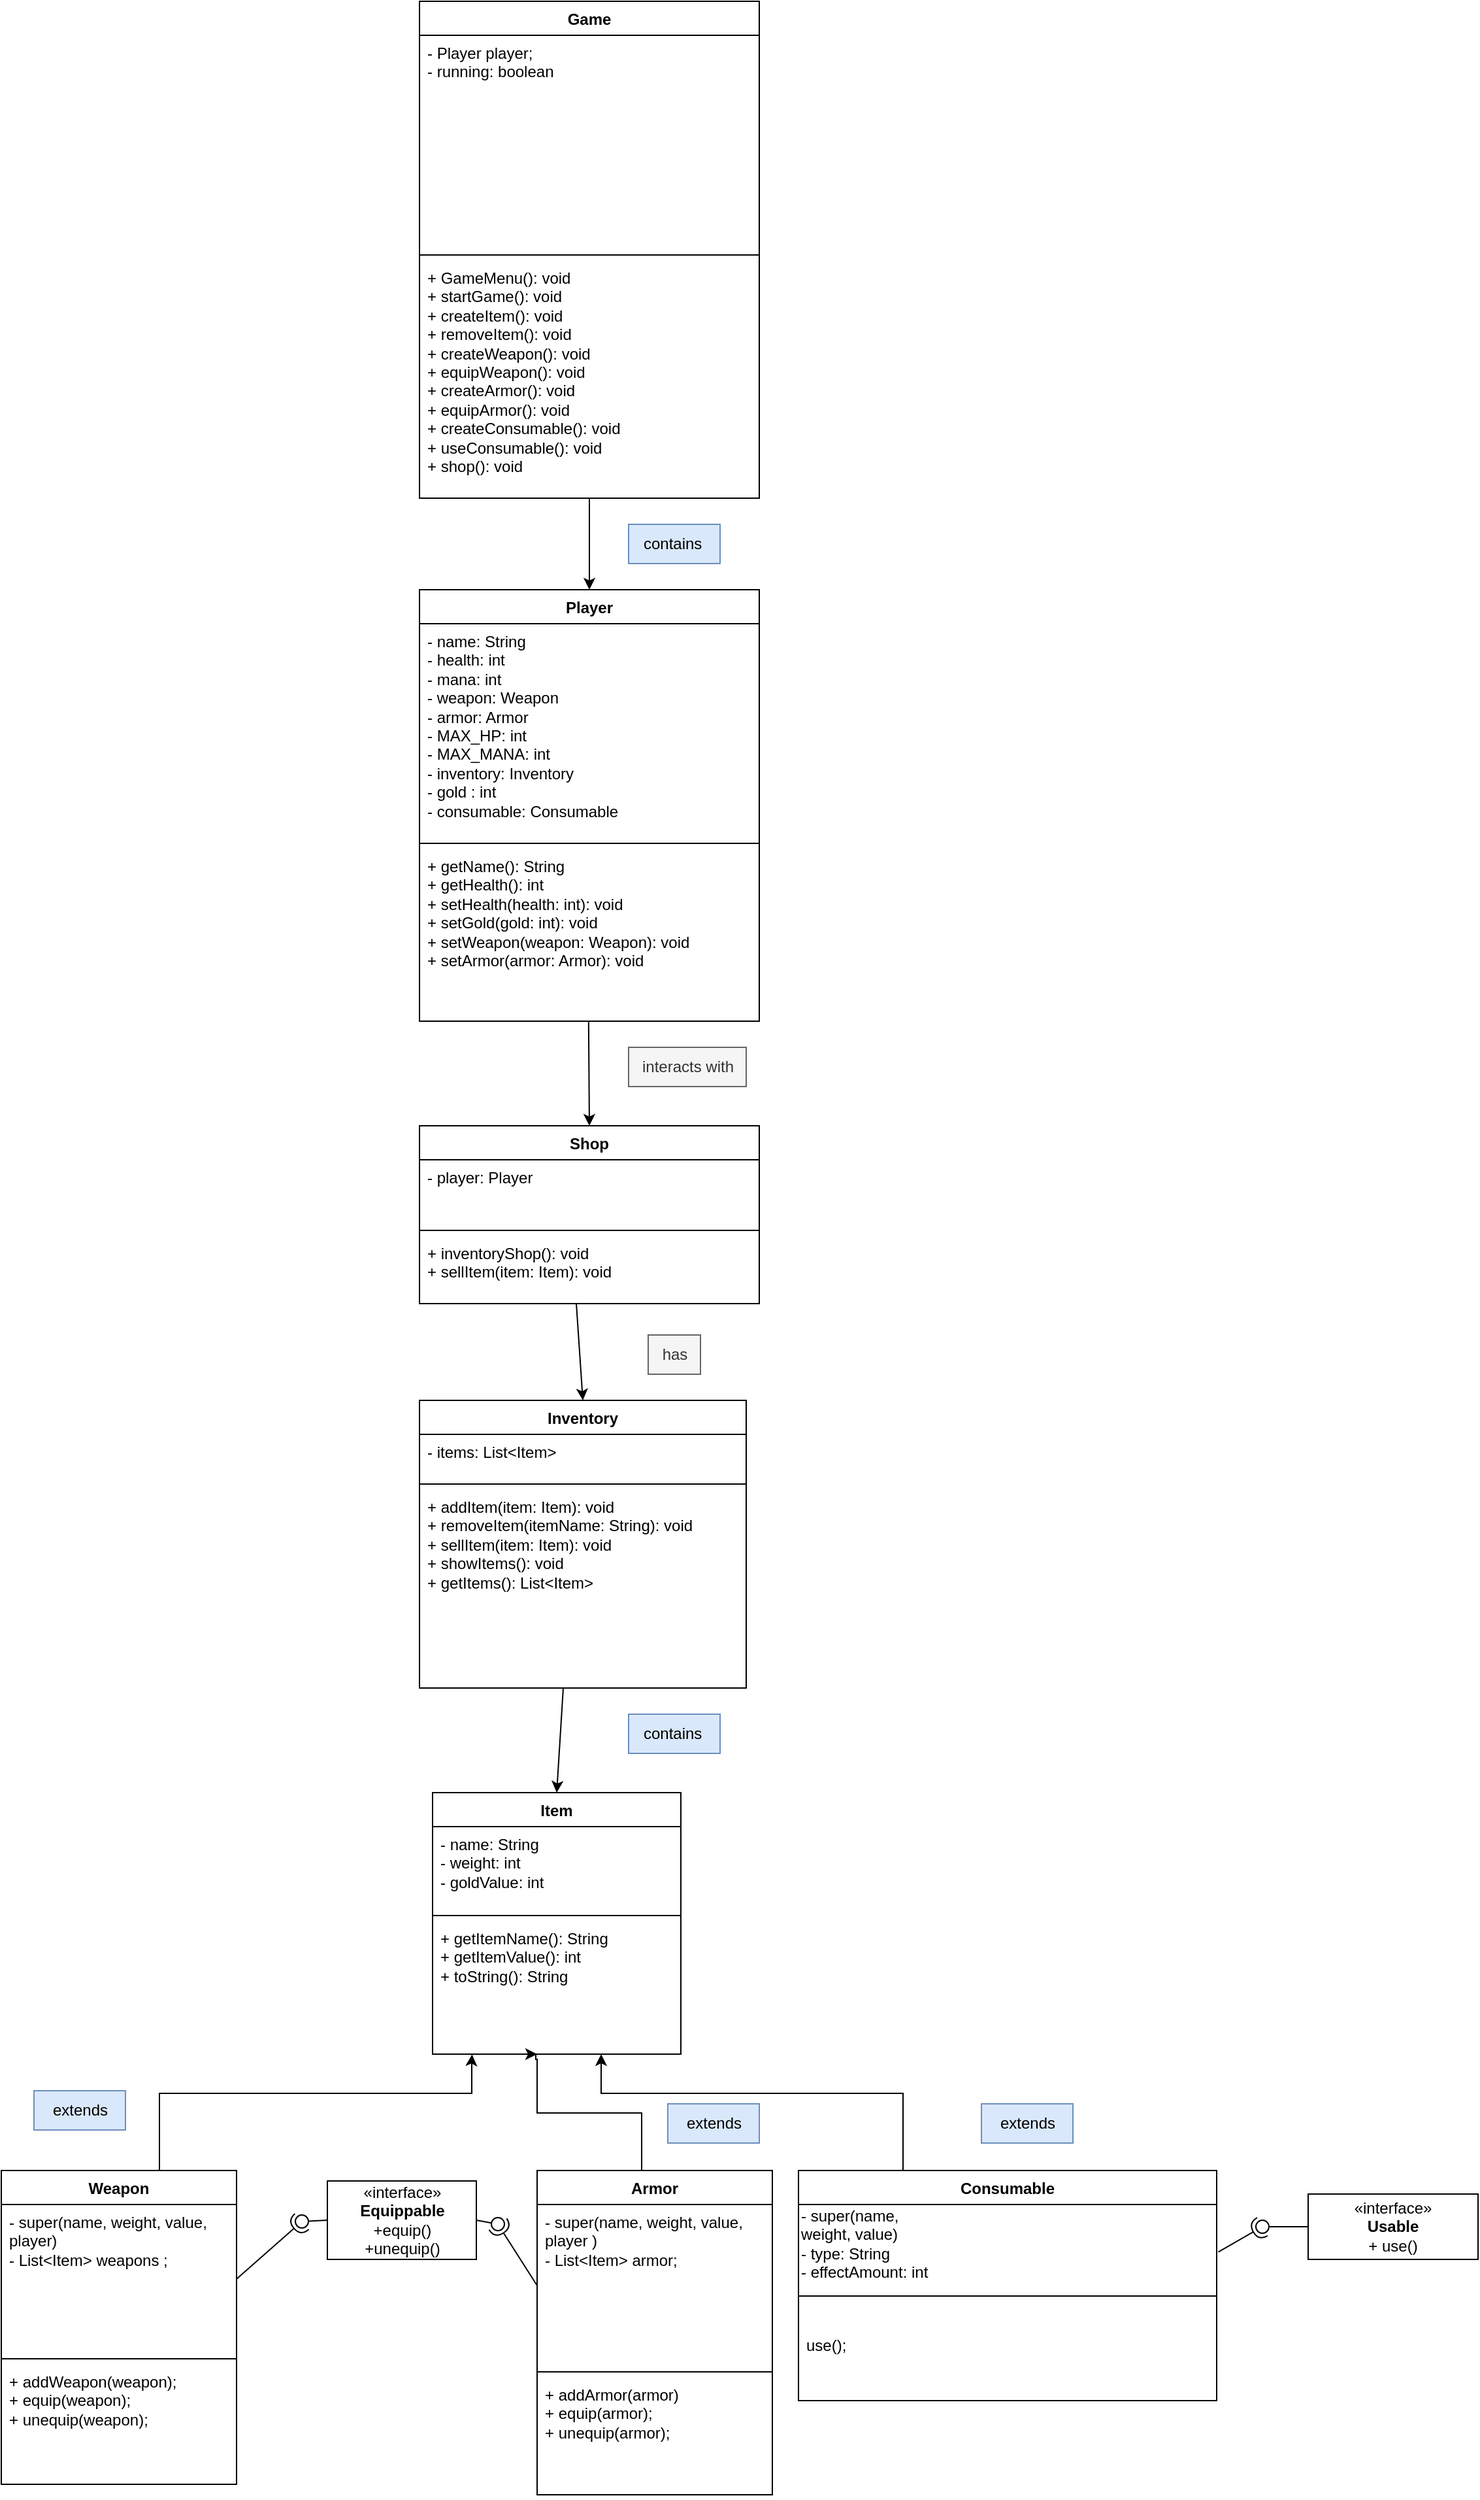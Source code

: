 <mxfile version="24.7.17">
  <diagram id="C5RBs43oDa-KdzZeNtuy" name="Page-1">
    <mxGraphModel dx="711" dy="2369" grid="1" gridSize="10" guides="1" tooltips="1" connect="1" arrows="1" fold="1" page="1" pageScale="1" pageWidth="827" pageHeight="1169" math="0" shadow="0">
      <root>
        <mxCell id="WIyWlLk6GJQsqaUBKTNV-0" />
        <mxCell id="WIyWlLk6GJQsqaUBKTNV-1" parent="WIyWlLk6GJQsqaUBKTNV-0" />
        <mxCell id="xsOswrhXE7gqBYXkBlJc-1" value="Inventory" style="swimlane;fontStyle=1;align=center;verticalAlign=top;childLayout=stackLayout;horizontal=1;startSize=26;horizontalStack=0;resizeParent=1;resizeParentMax=0;resizeLast=0;collapsible=1;marginBottom=0;whiteSpace=wrap;html=1;" parent="WIyWlLk6GJQsqaUBKTNV-1" vertex="1">
          <mxGeometry x="370" y="-90" width="250" height="220" as="geometry" />
        </mxCell>
        <mxCell id="xsOswrhXE7gqBYXkBlJc-2" value="- items: List&amp;lt;Item&amp;gt;" style="text;strokeColor=none;fillColor=none;align=left;verticalAlign=top;spacingLeft=4;spacingRight=4;overflow=hidden;rotatable=0;points=[[0,0.5],[1,0.5]];portConstraint=eastwest;whiteSpace=wrap;html=1;" parent="xsOswrhXE7gqBYXkBlJc-1" vertex="1">
          <mxGeometry y="26" width="250" height="34" as="geometry" />
        </mxCell>
        <mxCell id="xsOswrhXE7gqBYXkBlJc-3" value="" style="line;strokeWidth=1;fillColor=none;align=left;verticalAlign=middle;spacingTop=-1;spacingLeft=3;spacingRight=3;rotatable=0;labelPosition=right;points=[];portConstraint=eastwest;strokeColor=inherit;" parent="xsOswrhXE7gqBYXkBlJc-1" vertex="1">
          <mxGeometry y="60" width="250" height="8" as="geometry" />
        </mxCell>
        <mxCell id="xsOswrhXE7gqBYXkBlJc-4" value="+ addItem(item: Item): void&lt;div&gt;+ removeItem(itemName: String): void&lt;/div&gt;&lt;div&gt;+ sellItem(item: Item): void&lt;/div&gt;&lt;div&gt;+ showItems(): void&lt;/div&gt;&lt;div&gt;+ getItems(): List&amp;lt;Item&amp;gt;&lt;/div&gt;" style="text;strokeColor=none;fillColor=none;align=left;verticalAlign=top;spacingLeft=4;spacingRight=4;overflow=hidden;rotatable=0;points=[[0,0.5],[1,0.5]];portConstraint=eastwest;whiteSpace=wrap;html=1;" parent="xsOswrhXE7gqBYXkBlJc-1" vertex="1">
          <mxGeometry y="68" width="250" height="152" as="geometry" />
        </mxCell>
        <mxCell id="xsOswrhXE7gqBYXkBlJc-5" value="Item" style="swimlane;fontStyle=1;align=center;verticalAlign=top;childLayout=stackLayout;horizontal=1;startSize=26;horizontalStack=0;resizeParent=1;resizeParentMax=0;resizeLast=0;collapsible=1;marginBottom=0;whiteSpace=wrap;html=1;" parent="WIyWlLk6GJQsqaUBKTNV-1" vertex="1">
          <mxGeometry x="380" y="210" width="190" height="200" as="geometry" />
        </mxCell>
        <mxCell id="xsOswrhXE7gqBYXkBlJc-6" value="- name: String&lt;div&gt;- weight: int&lt;/div&gt;&lt;div&gt;- goldValue: int&lt;/div&gt;" style="text;strokeColor=none;fillColor=none;align=left;verticalAlign=top;spacingLeft=4;spacingRight=4;overflow=hidden;rotatable=0;points=[[0,0.5],[1,0.5]];portConstraint=eastwest;whiteSpace=wrap;html=1;" parent="xsOswrhXE7gqBYXkBlJc-5" vertex="1">
          <mxGeometry y="26" width="190" height="64" as="geometry" />
        </mxCell>
        <mxCell id="xsOswrhXE7gqBYXkBlJc-7" value="" style="line;strokeWidth=1;fillColor=none;align=left;verticalAlign=middle;spacingTop=-1;spacingLeft=3;spacingRight=3;rotatable=0;labelPosition=right;points=[];portConstraint=eastwest;strokeColor=inherit;" parent="xsOswrhXE7gqBYXkBlJc-5" vertex="1">
          <mxGeometry y="90" width="190" height="8" as="geometry" />
        </mxCell>
        <mxCell id="xsOswrhXE7gqBYXkBlJc-8" value="+ getItemName(): String&lt;div&gt;+ getItemValue(): int&lt;/div&gt;&lt;div&gt;+ toString(): String&amp;nbsp;&lt;/div&gt;" style="text;strokeColor=none;fillColor=none;align=left;verticalAlign=top;spacingLeft=4;spacingRight=4;overflow=hidden;rotatable=0;points=[[0,0.5],[1,0.5]];portConstraint=eastwest;whiteSpace=wrap;html=1;" parent="xsOswrhXE7gqBYXkBlJc-5" vertex="1">
          <mxGeometry y="98" width="190" height="102" as="geometry" />
        </mxCell>
        <mxCell id="xsOswrhXE7gqBYXkBlJc-9" value="Armor" style="swimlane;fontStyle=1;align=center;verticalAlign=top;childLayout=stackLayout;horizontal=1;startSize=26;horizontalStack=0;resizeParent=1;resizeParentMax=0;resizeLast=0;collapsible=1;marginBottom=0;whiteSpace=wrap;html=1;" parent="WIyWlLk6GJQsqaUBKTNV-1" vertex="1">
          <mxGeometry x="460" y="499" width="180" height="248" as="geometry" />
        </mxCell>
        <mxCell id="xsOswrhXE7gqBYXkBlJc-10" value="&lt;div&gt;- super(name, weight, value, player )&lt;br&gt;&lt;/div&gt;&lt;div&gt;- List&amp;lt;Item&amp;gt; armor;&lt;/div&gt;" style="text;strokeColor=none;fillColor=none;align=left;verticalAlign=top;spacingLeft=4;spacingRight=4;overflow=hidden;rotatable=0;points=[[0,0.5],[1,0.5]];portConstraint=eastwest;whiteSpace=wrap;html=1;" parent="xsOswrhXE7gqBYXkBlJc-9" vertex="1">
          <mxGeometry y="26" width="180" height="124" as="geometry" />
        </mxCell>
        <mxCell id="xsOswrhXE7gqBYXkBlJc-11" value="" style="line;strokeWidth=1;fillColor=none;align=left;verticalAlign=middle;spacingTop=-1;spacingLeft=3;spacingRight=3;rotatable=0;labelPosition=right;points=[];portConstraint=eastwest;strokeColor=inherit;" parent="xsOswrhXE7gqBYXkBlJc-9" vertex="1">
          <mxGeometry y="150" width="180" height="8" as="geometry" />
        </mxCell>
        <mxCell id="xsOswrhXE7gqBYXkBlJc-12" value="&lt;div&gt;+ addArmor(armor)&lt;/div&gt;&lt;div&gt;+ equip(armor);&lt;/div&gt;&lt;div&gt;+ unequip(armor);&lt;/div&gt;" style="text;strokeColor=none;fillColor=none;align=left;verticalAlign=top;spacingLeft=4;spacingRight=4;overflow=hidden;rotatable=0;points=[[0,0.5],[1,0.5]];portConstraint=eastwest;whiteSpace=wrap;html=1;" parent="xsOswrhXE7gqBYXkBlJc-9" vertex="1">
          <mxGeometry y="158" width="180" height="90" as="geometry" />
        </mxCell>
        <mxCell id="xsOswrhXE7gqBYXkBlJc-13" value="Consumable" style="swimlane;fontStyle=1;align=center;verticalAlign=top;childLayout=stackLayout;horizontal=1;startSize=26;horizontalStack=0;resizeParent=1;resizeParentMax=0;resizeLast=0;collapsible=1;marginBottom=0;whiteSpace=wrap;html=1;" parent="WIyWlLk6GJQsqaUBKTNV-1" vertex="1">
          <mxGeometry x="660" y="499" width="320" height="176" as="geometry" />
        </mxCell>
        <mxCell id="xsOswrhXE7gqBYXkBlJc-14" value="&lt;div&gt;-&amp;nbsp;&lt;span style=&quot;text-wrap: wrap; background-color: initial;&quot;&gt;super(name, weight, value)&lt;/span&gt;&lt;/div&gt;&lt;div&gt;- type: String&lt;/div&gt;&lt;div&gt;- effectAmount: int&lt;/div&gt;" style="text;html=1;align=left;verticalAlign=middle;resizable=0;points=[];autosize=1;strokeColor=none;fillColor=none;" parent="xsOswrhXE7gqBYXkBlJc-13" vertex="1">
          <mxGeometry y="26" width="320" height="60" as="geometry" />
        </mxCell>
        <mxCell id="xsOswrhXE7gqBYXkBlJc-15" value="" style="line;strokeWidth=1;fillColor=none;align=left;verticalAlign=middle;spacingTop=-1;spacingLeft=3;spacingRight=3;rotatable=0;labelPosition=right;points=[];portConstraint=eastwest;strokeColor=inherit;" parent="xsOswrhXE7gqBYXkBlJc-13" vertex="1">
          <mxGeometry y="86" width="320" height="20" as="geometry" />
        </mxCell>
        <mxCell id="xsOswrhXE7gqBYXkBlJc-16" value="&lt;div&gt;&lt;br&gt;&lt;/div&gt;use();" style="text;strokeColor=none;fillColor=none;align=left;verticalAlign=top;spacingLeft=4;spacingRight=4;overflow=hidden;rotatable=0;points=[[0,0.5],[1,0.5]];portConstraint=eastwest;whiteSpace=wrap;html=1;" parent="xsOswrhXE7gqBYXkBlJc-13" vertex="1">
          <mxGeometry y="106" width="320" height="70" as="geometry" />
        </mxCell>
        <mxCell id="xsOswrhXE7gqBYXkBlJc-17" value="«interface»&lt;br&gt;&lt;b&gt;Equippable&lt;/b&gt;&lt;div&gt;+equip()&lt;/div&gt;&lt;div&gt;+unequip()&lt;/div&gt;" style="html=1;whiteSpace=wrap;" parent="WIyWlLk6GJQsqaUBKTNV-1" vertex="1">
          <mxGeometry x="299.5" y="507" width="114" height="60" as="geometry" />
        </mxCell>
        <mxCell id="xsOswrhXE7gqBYXkBlJc-18" value="«interface»&lt;br&gt;&lt;div&gt;&lt;b&gt;Usable&lt;br&gt;&lt;/b&gt;&lt;/div&gt;&lt;div&gt;+ use()&lt;/div&gt;" style="html=1;whiteSpace=wrap;" parent="WIyWlLk6GJQsqaUBKTNV-1" vertex="1">
          <mxGeometry x="1050" y="517" width="130" height="50" as="geometry" />
        </mxCell>
        <mxCell id="xsOswrhXE7gqBYXkBlJc-19" style="edgeStyle=orthogonalEdgeStyle;rounded=0;orthogonalLoop=1;jettySize=auto;html=1;entryX=0.159;entryY=1.002;entryDx=0;entryDy=0;entryPerimeter=0;" parent="WIyWlLk6GJQsqaUBKTNV-1" target="xsOswrhXE7gqBYXkBlJc-8" edge="1">
          <mxGeometry relative="1" as="geometry">
            <mxPoint x="170" y="499" as="sourcePoint" />
            <Array as="points">
              <mxPoint x="171" y="499" />
              <mxPoint x="171" y="440" />
              <mxPoint x="410" y="440" />
              <mxPoint x="410" y="414" />
            </Array>
          </mxGeometry>
        </mxCell>
        <mxCell id="xsOswrhXE7gqBYXkBlJc-20" style="edgeStyle=orthogonalEdgeStyle;rounded=0;orthogonalLoop=1;jettySize=auto;html=1;" parent="WIyWlLk6GJQsqaUBKTNV-1" source="xsOswrhXE7gqBYXkBlJc-9" edge="1">
          <mxGeometry relative="1" as="geometry">
            <Array as="points">
              <mxPoint x="540" y="455" />
              <mxPoint x="460" y="455" />
              <mxPoint x="460" y="414" />
              <mxPoint x="459" y="414" />
            </Array>
            <mxPoint x="460" y="410" as="targetPoint" />
          </mxGeometry>
        </mxCell>
        <mxCell id="xsOswrhXE7gqBYXkBlJc-21" style="edgeStyle=orthogonalEdgeStyle;rounded=0;orthogonalLoop=1;jettySize=auto;html=1;" parent="WIyWlLk6GJQsqaUBKTNV-1" source="xsOswrhXE7gqBYXkBlJc-13" target="xsOswrhXE7gqBYXkBlJc-8" edge="1">
          <mxGeometry relative="1" as="geometry">
            <Array as="points">
              <mxPoint x="740" y="440" />
              <mxPoint x="509" y="440" />
            </Array>
          </mxGeometry>
        </mxCell>
        <mxCell id="xsOswrhXE7gqBYXkBlJc-23" value="" style="rounded=0;orthogonalLoop=1;jettySize=auto;html=1;endArrow=halfCircle;endFill=0;endSize=6;strokeWidth=1;sketch=0;exitX=1.004;exitY=0.605;exitDx=0;exitDy=0;entryX=0.129;entryY=0.643;entryDx=0;entryDy=0;entryPerimeter=0;exitPerimeter=0;" parent="WIyWlLk6GJQsqaUBKTNV-1" target="xsOswrhXE7gqBYXkBlJc-25" edge="1" source="xsOswrhXE7gqBYXkBlJc-14">
          <mxGeometry relative="1" as="geometry">
            <mxPoint x="820" y="552" as="sourcePoint" />
            <mxPoint x="770" y="250" as="targetPoint" />
            <Array as="points" />
          </mxGeometry>
        </mxCell>
        <mxCell id="xsOswrhXE7gqBYXkBlJc-24" value="" style="rounded=0;orthogonalLoop=1;jettySize=auto;html=1;endArrow=oval;endFill=0;sketch=0;sourcePerimeterSpacing=0;targetPerimeterSpacing=0;endSize=10;exitX=0;exitY=0.5;exitDx=0;exitDy=0;entryX=0.67;entryY=0.848;entryDx=0;entryDy=0;entryPerimeter=0;" parent="WIyWlLk6GJQsqaUBKTNV-1" source="xsOswrhXE7gqBYXkBlJc-18" target="xsOswrhXE7gqBYXkBlJc-25" edge="1">
          <mxGeometry relative="1" as="geometry">
            <mxPoint x="760" y="384" as="sourcePoint" />
            <mxPoint x="780" y="384" as="targetPoint" />
          </mxGeometry>
        </mxCell>
        <mxCell id="xsOswrhXE7gqBYXkBlJc-25" value="" style="ellipse;whiteSpace=wrap;html=1;align=center;aspect=fixed;fillColor=none;strokeColor=none;resizable=0;perimeter=centerPerimeter;rotatable=0;allowArrows=0;points=[];outlineConnect=1;" parent="WIyWlLk6GJQsqaUBKTNV-1" vertex="1">
          <mxGeometry x="1010" y="537" width="10" height="10" as="geometry" />
        </mxCell>
        <mxCell id="xsOswrhXE7gqBYXkBlJc-26" value="" style="rounded=0;orthogonalLoop=1;jettySize=auto;html=1;endArrow=halfCircle;endFill=0;endSize=6;strokeWidth=1;sketch=0;exitX=0;exitY=0.5;exitDx=0;exitDy=0;" parent="WIyWlLk6GJQsqaUBKTNV-1" source="xsOswrhXE7gqBYXkBlJc-10" edge="1">
          <mxGeometry relative="1" as="geometry">
            <mxPoint x="434" y="635" as="sourcePoint" />
            <mxPoint x="430" y="540" as="targetPoint" />
          </mxGeometry>
        </mxCell>
        <mxCell id="xsOswrhXE7gqBYXkBlJc-27" value="" style="rounded=0;orthogonalLoop=1;jettySize=auto;html=1;endArrow=oval;endFill=0;sketch=0;sourcePerimeterSpacing=0;targetPerimeterSpacing=0;endSize=10;exitX=1;exitY=0.5;exitDx=0;exitDy=0;" parent="WIyWlLk6GJQsqaUBKTNV-1" source="xsOswrhXE7gqBYXkBlJc-17" edge="1">
          <mxGeometry relative="1" as="geometry">
            <mxPoint x="394" y="635" as="sourcePoint" />
            <mxPoint x="430" y="540" as="targetPoint" />
          </mxGeometry>
        </mxCell>
        <mxCell id="xsOswrhXE7gqBYXkBlJc-28" value="" style="ellipse;whiteSpace=wrap;html=1;align=center;aspect=fixed;fillColor=none;strokeColor=none;resizable=0;perimeter=centerPerimeter;rotatable=0;allowArrows=0;points=[];outlineConnect=1;" parent="WIyWlLk6GJQsqaUBKTNV-1" vertex="1">
          <mxGeometry x="409" y="630" width="10" height="10" as="geometry" />
        </mxCell>
        <mxCell id="xsOswrhXE7gqBYXkBlJc-29" value="" style="rounded=0;orthogonalLoop=1;jettySize=auto;html=1;endArrow=halfCircle;endFill=0;endSize=6;strokeWidth=1;sketch=0;exitX=1;exitY=0.5;exitDx=0;exitDy=0;" parent="WIyWlLk6GJQsqaUBKTNV-1" source="xsOswrhXE7gqBYXkBlJc-41" edge="1">
          <mxGeometry relative="1" as="geometry">
            <mxPoint x="250.8" y="540.616" as="sourcePoint" />
            <mxPoint x="280" y="538" as="targetPoint" />
          </mxGeometry>
        </mxCell>
        <mxCell id="xsOswrhXE7gqBYXkBlJc-30" value="" style="rounded=0;orthogonalLoop=1;jettySize=auto;html=1;endArrow=oval;endFill=0;sketch=0;sourcePerimeterSpacing=0;targetPerimeterSpacing=0;endSize=10;exitX=0;exitY=0.5;exitDx=0;exitDy=0;" parent="WIyWlLk6GJQsqaUBKTNV-1" source="xsOswrhXE7gqBYXkBlJc-17" edge="1">
          <mxGeometry relative="1" as="geometry">
            <mxPoint x="264" y="615" as="sourcePoint" />
            <mxPoint x="280" y="538" as="targetPoint" />
          </mxGeometry>
        </mxCell>
        <mxCell id="xsOswrhXE7gqBYXkBlJc-31" value="" style="ellipse;whiteSpace=wrap;html=1;align=center;aspect=fixed;fillColor=none;strokeColor=none;resizable=0;perimeter=centerPerimeter;rotatable=0;allowArrows=0;points=[];outlineConnect=1;" parent="WIyWlLk6GJQsqaUBKTNV-1" vertex="1">
          <mxGeometry x="279" y="610" width="10" height="10" as="geometry" />
        </mxCell>
        <mxCell id="xsOswrhXE7gqBYXkBlJc-40" value="Weapon" style="swimlane;fontStyle=1;align=center;verticalAlign=top;childLayout=stackLayout;horizontal=1;startSize=26;horizontalStack=0;resizeParent=1;resizeParentMax=0;resizeLast=0;collapsible=1;marginBottom=0;whiteSpace=wrap;html=1;" parent="WIyWlLk6GJQsqaUBKTNV-1" vertex="1">
          <mxGeometry x="50" y="499" width="180" height="240" as="geometry" />
        </mxCell>
        <mxCell id="xsOswrhXE7gqBYXkBlJc-41" value="&lt;div&gt;- super(name, weight, value, player)&lt;/div&gt;&lt;div&gt;- List&amp;lt;Item&amp;gt; weapons ;&lt;/div&gt;&lt;div&gt;&lt;br&gt;&lt;/div&gt;" style="text;strokeColor=none;fillColor=none;align=left;verticalAlign=top;spacingLeft=4;spacingRight=4;overflow=hidden;rotatable=0;points=[[0,0.5],[1,0.5]];portConstraint=eastwest;whiteSpace=wrap;html=1;" parent="xsOswrhXE7gqBYXkBlJc-40" vertex="1">
          <mxGeometry y="26" width="180" height="114" as="geometry" />
        </mxCell>
        <mxCell id="xsOswrhXE7gqBYXkBlJc-42" value="" style="line;strokeWidth=1;fillColor=none;align=left;verticalAlign=middle;spacingTop=-1;spacingLeft=3;spacingRight=3;rotatable=0;labelPosition=right;points=[];portConstraint=eastwest;strokeColor=inherit;" parent="xsOswrhXE7gqBYXkBlJc-40" vertex="1">
          <mxGeometry y="140" width="180" height="8" as="geometry" />
        </mxCell>
        <mxCell id="xsOswrhXE7gqBYXkBlJc-43" value="&lt;div&gt;+ addWeapon(weapon);&lt;/div&gt;&lt;div&gt;+ equip(weapon);&lt;/div&gt;&lt;div&gt;+ unequip(weapon);&lt;/div&gt;" style="text;strokeColor=none;fillColor=none;align=left;verticalAlign=top;spacingLeft=4;spacingRight=4;overflow=hidden;rotatable=0;points=[[0,0.5],[1,0.5]];portConstraint=eastwest;whiteSpace=wrap;html=1;" parent="xsOswrhXE7gqBYXkBlJc-40" vertex="1">
          <mxGeometry y="148" width="180" height="92" as="geometry" />
        </mxCell>
        <mxCell id="xsOswrhXE7gqBYXkBlJc-44" value="Player" style="swimlane;fontStyle=1;align=center;verticalAlign=top;childLayout=stackLayout;horizontal=1;startSize=26;horizontalStack=0;resizeParent=1;resizeParentMax=0;resizeLast=0;collapsible=1;marginBottom=0;whiteSpace=wrap;html=1;" parent="WIyWlLk6GJQsqaUBKTNV-1" vertex="1">
          <mxGeometry x="370" y="-710" width="260" height="330" as="geometry" />
        </mxCell>
        <mxCell id="xsOswrhXE7gqBYXkBlJc-45" value="&lt;div&gt;- name: String&lt;/div&gt;- health: int&lt;div&gt;- mana: int&lt;/div&gt;&lt;div&gt;- weapon: Weapon&lt;/div&gt;&lt;div&gt;- armor: Armor&lt;/div&gt;&lt;div&gt;- MAX_HP: int&lt;/div&gt;&lt;div&gt;- MAX_MANA: int&lt;/div&gt;&lt;div&gt;- inventory: Inventory&lt;/div&gt;&lt;div&gt;- gold : int&lt;/div&gt;&lt;div&gt;- consumable: Consumable&lt;/div&gt;&lt;div&gt;&lt;br&gt;&lt;/div&gt;" style="text;strokeColor=none;fillColor=none;align=left;verticalAlign=top;spacingLeft=4;spacingRight=4;overflow=hidden;rotatable=0;points=[[0,0.5],[1,0.5]];portConstraint=eastwest;whiteSpace=wrap;html=1;" parent="xsOswrhXE7gqBYXkBlJc-44" vertex="1">
          <mxGeometry y="26" width="260" height="164" as="geometry" />
        </mxCell>
        <mxCell id="xsOswrhXE7gqBYXkBlJc-46" value="" style="line;strokeWidth=1;fillColor=none;align=left;verticalAlign=middle;spacingTop=-1;spacingLeft=3;spacingRight=3;rotatable=0;labelPosition=right;points=[];portConstraint=eastwest;strokeColor=inherit;" parent="xsOswrhXE7gqBYXkBlJc-44" vertex="1">
          <mxGeometry y="190" width="260" height="8" as="geometry" />
        </mxCell>
        <mxCell id="xsOswrhXE7gqBYXkBlJc-47" value="&lt;div&gt;+ getName(): String&lt;/div&gt;&lt;div&gt;+ getHealth(): int&lt;/div&gt;&lt;div&gt;+ setHealth(health: int): void&lt;/div&gt;&lt;div&gt;+ setGold(gold: int): void&lt;/div&gt;&lt;div&gt;+ setWeapon(weapon: Weapon): void&lt;/div&gt;&lt;div&gt;+ setArmor(armor: Armor): void&amp;nbsp;&lt;/div&gt;" style="text;strokeColor=none;fillColor=none;align=left;verticalAlign=top;spacingLeft=4;spacingRight=4;overflow=hidden;rotatable=0;points=[[0,0.5],[1,0.5]];portConstraint=eastwest;whiteSpace=wrap;html=1;" parent="xsOswrhXE7gqBYXkBlJc-44" vertex="1">
          <mxGeometry y="198" width="260" height="132" as="geometry" />
        </mxCell>
        <mxCell id="mQ6oVgkwvM_7P0Qv1lC3-0" value="Game" style="swimlane;fontStyle=1;align=center;verticalAlign=top;childLayout=stackLayout;horizontal=1;startSize=26;horizontalStack=0;resizeParent=1;resizeParentMax=0;resizeLast=0;collapsible=1;marginBottom=0;whiteSpace=wrap;html=1;" vertex="1" parent="WIyWlLk6GJQsqaUBKTNV-1">
          <mxGeometry x="370" y="-1160" width="260" height="380" as="geometry" />
        </mxCell>
        <mxCell id="mQ6oVgkwvM_7P0Qv1lC3-1" value="- Player player;&lt;div&gt;- running: boolean&lt;/div&gt;" style="text;strokeColor=none;fillColor=none;align=left;verticalAlign=top;spacingLeft=4;spacingRight=4;overflow=hidden;rotatable=0;points=[[0,0.5],[1,0.5]];portConstraint=eastwest;whiteSpace=wrap;html=1;" vertex="1" parent="mQ6oVgkwvM_7P0Qv1lC3-0">
          <mxGeometry y="26" width="260" height="164" as="geometry" />
        </mxCell>
        <mxCell id="mQ6oVgkwvM_7P0Qv1lC3-2" value="" style="line;strokeWidth=1;fillColor=none;align=left;verticalAlign=middle;spacingTop=-1;spacingLeft=3;spacingRight=3;rotatable=0;labelPosition=right;points=[];portConstraint=eastwest;strokeColor=inherit;" vertex="1" parent="mQ6oVgkwvM_7P0Qv1lC3-0">
          <mxGeometry y="190" width="260" height="8" as="geometry" />
        </mxCell>
        <mxCell id="mQ6oVgkwvM_7P0Qv1lC3-3" value="+ GameMenu(): void&lt;div&gt;+ startGame(): void&lt;br&gt;&lt;div&gt;+ createItem(): void&lt;/div&gt;&lt;div&gt;+ removeItem(): void&amp;nbsp;&lt;/div&gt;&lt;div&gt;+ createWeapon(): void&lt;/div&gt;&lt;div&gt;+ equipWeapon(): void&lt;/div&gt;&lt;div&gt;+ createArmor(): void&amp;nbsp;&lt;/div&gt;&lt;div&gt;+ equipArmor(): void&lt;/div&gt;&lt;div&gt;+ createConsumable(): void&lt;/div&gt;&lt;div&gt;+ useConsumable(): void&lt;/div&gt;&lt;div&gt;+ shop(): void&lt;/div&gt;&lt;/div&gt;" style="text;strokeColor=none;fillColor=none;align=left;verticalAlign=top;spacingLeft=4;spacingRight=4;overflow=hidden;rotatable=0;points=[[0,0.5],[1,0.5]];portConstraint=eastwest;whiteSpace=wrap;html=1;" vertex="1" parent="mQ6oVgkwvM_7P0Qv1lC3-0">
          <mxGeometry y="198" width="260" height="182" as="geometry" />
        </mxCell>
        <mxCell id="mQ6oVgkwvM_7P0Qv1lC3-15" value="" style="endArrow=classic;html=1;rounded=0;entryX=0.5;entryY=0;entryDx=0;entryDy=0;" edge="1" parent="mQ6oVgkwvM_7P0Qv1lC3-0" target="xsOswrhXE7gqBYXkBlJc-44">
          <mxGeometry width="50" height="50" relative="1" as="geometry">
            <mxPoint x="130" y="380" as="sourcePoint" />
            <mxPoint x="130" y="440" as="targetPoint" />
          </mxGeometry>
        </mxCell>
        <mxCell id="mQ6oVgkwvM_7P0Qv1lC3-4" value="Shop" style="swimlane;fontStyle=1;align=center;verticalAlign=top;childLayout=stackLayout;horizontal=1;startSize=26;horizontalStack=0;resizeParent=1;resizeParentMax=0;resizeLast=0;collapsible=1;marginBottom=0;whiteSpace=wrap;html=1;" vertex="1" parent="WIyWlLk6GJQsqaUBKTNV-1">
          <mxGeometry x="370" y="-300" width="260" height="136" as="geometry" />
        </mxCell>
        <mxCell id="mQ6oVgkwvM_7P0Qv1lC3-5" value="- player: Player" style="text;strokeColor=none;fillColor=none;align=left;verticalAlign=top;spacingLeft=4;spacingRight=4;overflow=hidden;rotatable=0;points=[[0,0.5],[1,0.5]];portConstraint=eastwest;whiteSpace=wrap;html=1;" vertex="1" parent="mQ6oVgkwvM_7P0Qv1lC3-4">
          <mxGeometry y="26" width="260" height="50" as="geometry" />
        </mxCell>
        <mxCell id="mQ6oVgkwvM_7P0Qv1lC3-6" value="" style="line;strokeWidth=1;fillColor=none;align=left;verticalAlign=middle;spacingTop=-1;spacingLeft=3;spacingRight=3;rotatable=0;labelPosition=right;points=[];portConstraint=eastwest;strokeColor=inherit;" vertex="1" parent="mQ6oVgkwvM_7P0Qv1lC3-4">
          <mxGeometry y="76" width="260" height="8" as="geometry" />
        </mxCell>
        <mxCell id="mQ6oVgkwvM_7P0Qv1lC3-7" value="+ inventoryShop(): void&lt;div&gt;+ sellItem(item: Item): void&lt;/div&gt;" style="text;strokeColor=none;fillColor=none;align=left;verticalAlign=top;spacingLeft=4;spacingRight=4;overflow=hidden;rotatable=0;points=[[0,0.5],[1,0.5]];portConstraint=eastwest;whiteSpace=wrap;html=1;" vertex="1" parent="mQ6oVgkwvM_7P0Qv1lC3-4">
          <mxGeometry y="84" width="260" height="52" as="geometry" />
        </mxCell>
        <mxCell id="mQ6oVgkwvM_7P0Qv1lC3-12" value="interacts with" style="text;html=1;align=center;verticalAlign=middle;resizable=0;points=[];autosize=1;fillColor=#f5f5f5;fontColor=#333333;strokeColor=#666666;" vertex="1" parent="WIyWlLk6GJQsqaUBKTNV-1">
          <mxGeometry x="530" y="-360" width="90" height="30" as="geometry" />
        </mxCell>
        <mxCell id="mQ6oVgkwvM_7P0Qv1lC3-14" value="contains&amp;nbsp;" style="text;html=1;align=center;verticalAlign=middle;resizable=0;points=[];autosize=1;strokeColor=#6c8ebf;fillColor=#dae8fc;" vertex="1" parent="WIyWlLk6GJQsqaUBKTNV-1">
          <mxGeometry x="530" y="-760" width="70" height="30" as="geometry" />
        </mxCell>
        <mxCell id="mQ6oVgkwvM_7P0Qv1lC3-16" value="" style="endArrow=classic;html=1;rounded=0;entryX=0.5;entryY=0;entryDx=0;entryDy=0;" edge="1" parent="WIyWlLk6GJQsqaUBKTNV-1" target="mQ6oVgkwvM_7P0Qv1lC3-4">
          <mxGeometry width="50" height="50" relative="1" as="geometry">
            <mxPoint x="499.41" y="-380" as="sourcePoint" />
            <mxPoint x="499.41" y="-320" as="targetPoint" />
          </mxGeometry>
        </mxCell>
        <mxCell id="mQ6oVgkwvM_7P0Qv1lC3-18" value="" style="endArrow=classic;html=1;rounded=0;entryX=0.5;entryY=0;entryDx=0;entryDy=0;" edge="1" parent="WIyWlLk6GJQsqaUBKTNV-1" target="xsOswrhXE7gqBYXkBlJc-1">
          <mxGeometry width="50" height="50" relative="1" as="geometry">
            <mxPoint x="490" y="-164" as="sourcePoint" />
            <mxPoint x="491" y="-100" as="targetPoint" />
          </mxGeometry>
        </mxCell>
        <mxCell id="mQ6oVgkwvM_7P0Qv1lC3-19" value="has" style="text;html=1;align=center;verticalAlign=middle;resizable=0;points=[];autosize=1;fillColor=#f5f5f5;fontColor=#333333;strokeColor=#666666;" vertex="1" parent="WIyWlLk6GJQsqaUBKTNV-1">
          <mxGeometry x="545" y="-140" width="40" height="30" as="geometry" />
        </mxCell>
        <mxCell id="mQ6oVgkwvM_7P0Qv1lC3-20" value="contains&amp;nbsp;" style="text;html=1;align=center;verticalAlign=middle;resizable=0;points=[];autosize=1;strokeColor=#6c8ebf;fillColor=#dae8fc;" vertex="1" parent="WIyWlLk6GJQsqaUBKTNV-1">
          <mxGeometry x="530" y="150" width="70" height="30" as="geometry" />
        </mxCell>
        <mxCell id="mQ6oVgkwvM_7P0Qv1lC3-21" value="extends" style="text;html=1;align=center;verticalAlign=middle;resizable=0;points=[];autosize=1;strokeColor=#6c8ebf;fillColor=#dae8fc;" vertex="1" parent="WIyWlLk6GJQsqaUBKTNV-1">
          <mxGeometry x="75" y="438" width="70" height="30" as="geometry" />
        </mxCell>
        <mxCell id="mQ6oVgkwvM_7P0Qv1lC3-22" value="extends" style="text;html=1;align=center;verticalAlign=middle;resizable=0;points=[];autosize=1;strokeColor=#6c8ebf;fillColor=#dae8fc;" vertex="1" parent="WIyWlLk6GJQsqaUBKTNV-1">
          <mxGeometry x="800" y="448" width="70" height="30" as="geometry" />
        </mxCell>
        <mxCell id="mQ6oVgkwvM_7P0Qv1lC3-23" value="extends" style="text;html=1;align=center;verticalAlign=middle;resizable=0;points=[];autosize=1;strokeColor=#6c8ebf;fillColor=#dae8fc;" vertex="1" parent="WIyWlLk6GJQsqaUBKTNV-1">
          <mxGeometry x="560" y="448" width="70" height="30" as="geometry" />
        </mxCell>
        <mxCell id="mQ6oVgkwvM_7P0Qv1lC3-24" value="" style="endArrow=classic;html=1;rounded=0;entryX=0.5;entryY=0;entryDx=0;entryDy=0;" edge="1" parent="WIyWlLk6GJQsqaUBKTNV-1" target="xsOswrhXE7gqBYXkBlJc-5">
          <mxGeometry width="50" height="50" relative="1" as="geometry">
            <mxPoint x="480" y="130" as="sourcePoint" />
            <mxPoint x="485" y="204" as="targetPoint" />
          </mxGeometry>
        </mxCell>
      </root>
    </mxGraphModel>
  </diagram>
</mxfile>
